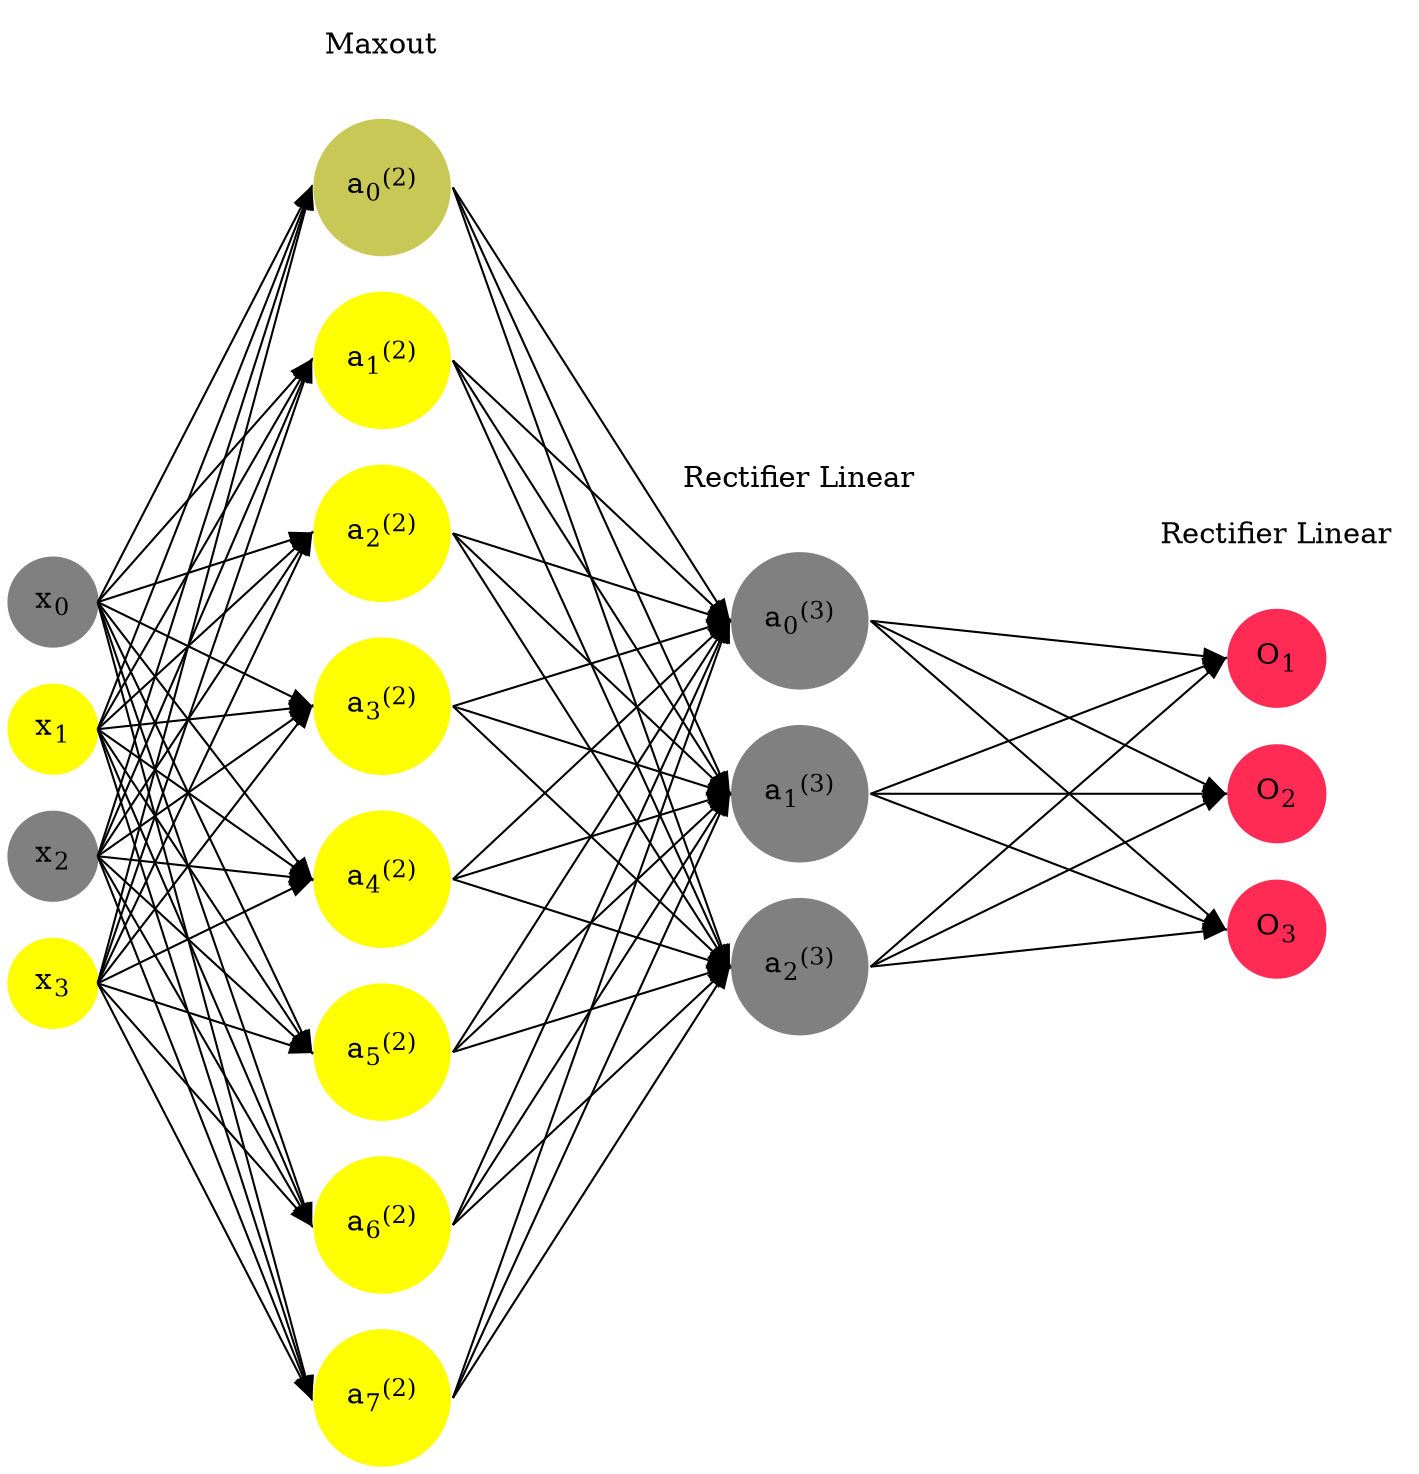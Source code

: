 digraph G {
	rankdir = LR;
	splines=false;
	edge[style=invis];
	ranksep= 1.4;
	{
	node [shape=circle, color="0.1667, 0.0, 0.5", style=filled, fillcolor="0.1667, 0.0, 0.5"];
	x0 [label=<x<sub>0</sub>>];
	}
	{
	node [shape=circle, color="0.1667, 1.0, 1.0", style=filled, fillcolor="0.1667, 1.0, 1.0"];
	x1 [label=<x<sub>1</sub>>];
	}
	{
	node [shape=circle, color="0.1667, 0.0, 0.5", style=filled, fillcolor="0.1667, 0.0, 0.5"];
	x2 [label=<x<sub>2</sub>>];
	}
	{
	node [shape=circle, color="0.1667, 1.0, 1.0", style=filled, fillcolor="0.1667, 1.0, 1.0"];
	x3 [label=<x<sub>3</sub>>];
	}
	{
	node [shape=circle, color="0.1667, 0.569308, 0.784654", style=filled, fillcolor="0.1667, 0.569308, 0.784654"];
	a02 [label=<a<sub>0</sub><sup>(2)</sup>>];
	}
	{
	node [shape=circle, color="0.1667, 2.655275, 1.827637", style=filled, fillcolor="0.1667, 2.655275, 1.827637"];
	a12 [label=<a<sub>1</sub><sup>(2)</sup>>];
	}
	{
	node [shape=circle, color="0.1667, 2.655275, 1.827637", style=filled, fillcolor="0.1667, 2.655275, 1.827637"];
	a22 [label=<a<sub>2</sub><sup>(2)</sup>>];
	}
	{
	node [shape=circle, color="0.1667, 2.655275, 1.827637", style=filled, fillcolor="0.1667, 2.655275, 1.827637"];
	a32 [label=<a<sub>3</sub><sup>(2)</sup>>];
	}
	{
	node [shape=circle, color="0.1667, 2.655275, 1.827637", style=filled, fillcolor="0.1667, 2.655275, 1.827637"];
	a42 [label=<a<sub>4</sub><sup>(2)</sup>>];
	}
	{
	node [shape=circle, color="0.1667, 2.655275, 1.827637", style=filled, fillcolor="0.1667, 2.655275, 1.827637"];
	a52 [label=<a<sub>5</sub><sup>(2)</sup>>];
	}
	{
	node [shape=circle, color="0.1667, 2.655275, 1.827637", style=filled, fillcolor="0.1667, 2.655275, 1.827637"];
	a62 [label=<a<sub>6</sub><sup>(2)</sup>>];
	}
	{
	node [shape=circle, color="0.1667, 2.655275, 1.827637", style=filled, fillcolor="0.1667, 2.655275, 1.827637"];
	a72 [label=<a<sub>7</sub><sup>(2)</sup>>];
	}
	{
	node [shape=circle, color="0.1667, 0.000000, 0.500000", style=filled, fillcolor="0.1667, 0.000000, 0.500000"];
	a03 [label=<a<sub>0</sub><sup>(3)</sup>>];
	}
	{
	node [shape=circle, color="0.1667, 0.000000, 0.500000", style=filled, fillcolor="0.1667, 0.000000, 0.500000"];
	a13 [label=<a<sub>1</sub><sup>(3)</sup>>];
	}
	{
	node [shape=circle, color="0.1667, 0.000000, 0.500000", style=filled, fillcolor="0.1667, 0.000000, 0.500000"];
	a23 [label=<a<sub>2</sub><sup>(3)</sup>>];
	}
	{
	node [shape=circle, color="0.9667, 0.83, 1.0", style=filled, fillcolor="0.9667, 0.83, 1.0"];
	O1 [label=<O<sub>1</sub>>];
	}
	{
	node [shape=circle, color="0.9667, 0.83, 1.0", style=filled, fillcolor="0.9667, 0.83, 1.0"];
	O2 [label=<O<sub>2</sub>>];
	}
	{
	node [shape=circle, color="0.9667, 0.83, 1.0", style=filled, fillcolor="0.9667, 0.83, 1.0"];
	O3 [label=<O<sub>3</sub>>];
	}
	{
	rank=same;
	x0->x1->x2->x3;
	}
	{
	rank=same;
	a02->a12->a22->a32->a42->a52->a62->a72;
	}
	{
	rank=same;
	a03->a13->a23;
	}
	{
	rank=same;
	O1->O2->O3;
	}
	l1 [shape=plaintext,label="Maxout"];
	l1->a02;
	{rank=same; l1;a02};
	l2 [shape=plaintext,label="Rectifier Linear"];
	l2->a03;
	{rank=same; l2;a03};
	l3 [shape=plaintext,label="Rectifier Linear"];
	l3->O1;
	{rank=same; l3;O1};
edge[style=solid, tailport=e, headport=w];
	{x0;x1;x2;x3} -> {a02;a12;a22;a32;a42;a52;a62;a72};
	{a02;a12;a22;a32;a42;a52;a62;a72} -> {a03;a13;a23};
	{a03;a13;a23} -> {O1,O2,O3};
}